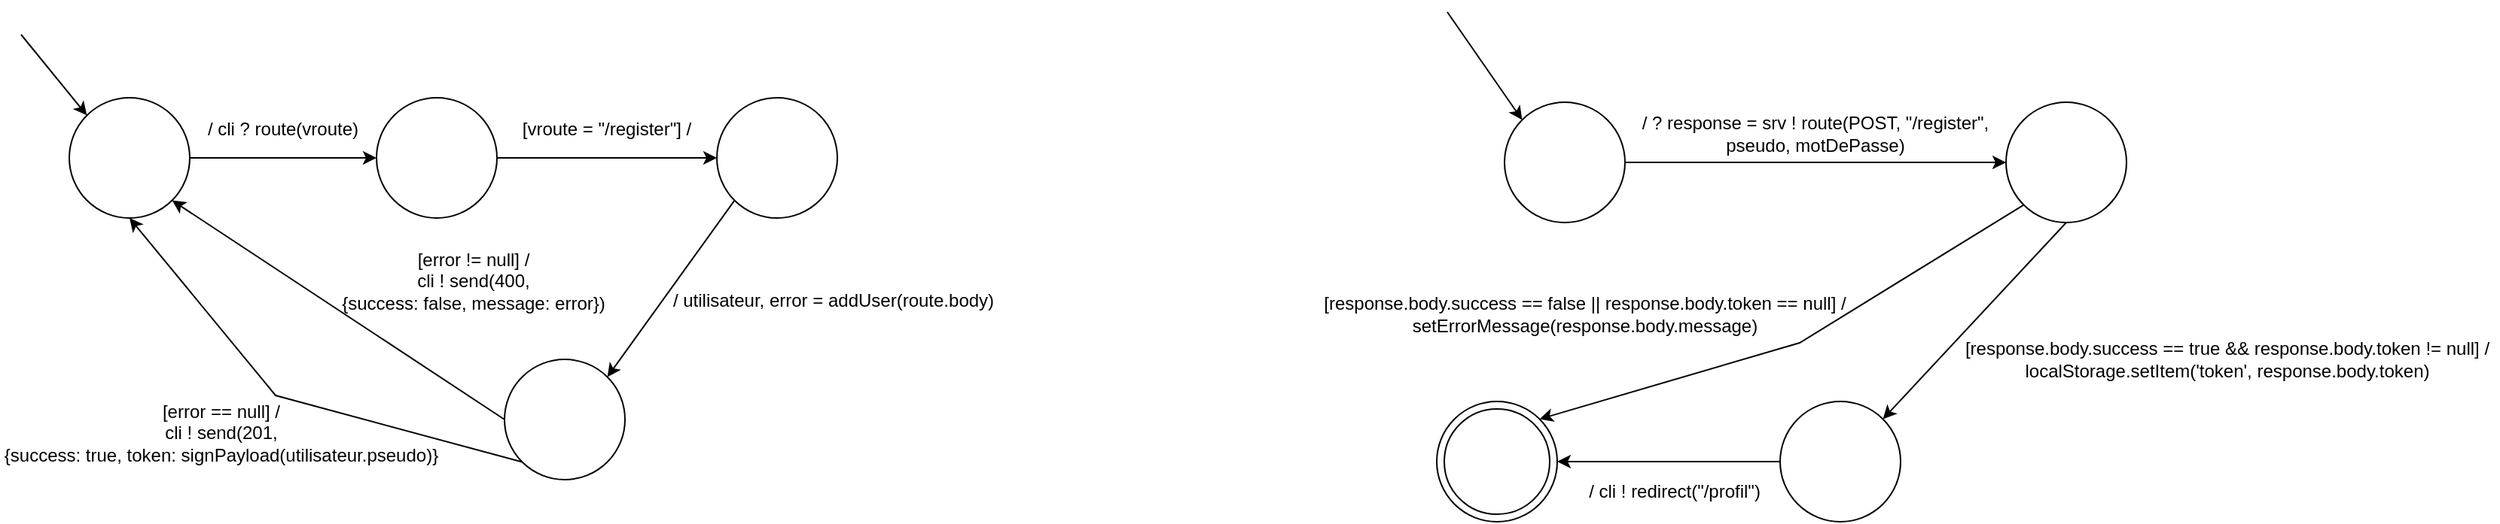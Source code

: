 <mxfile version="24.2.2" type="device">
  <diagram name="Page-1" id="YfUc9naM1VDZPnNG6dpG">
    <mxGraphModel dx="1753" dy="961" grid="0" gridSize="10" guides="1" tooltips="1" connect="1" arrows="1" fold="1" page="0" pageScale="1" pageWidth="827" pageHeight="1169" math="0" shadow="0">
      <root>
        <mxCell id="0" />
        <mxCell id="1" parent="0" />
        <mxCell id="hlVn3Kzb3NpEhKokdLas-1" value="" style="ellipse;whiteSpace=wrap;html=1;aspect=fixed;" vertex="1" parent="1">
          <mxGeometry x="242" y="243" width="80" height="80" as="geometry" />
        </mxCell>
        <mxCell id="hlVn3Kzb3NpEhKokdLas-2" value="" style="endArrow=classic;html=1;rounded=0;entryX=0;entryY=0;entryDx=0;entryDy=0;" edge="1" parent="1" target="hlVn3Kzb3NpEhKokdLas-1">
          <mxGeometry relative="1" as="geometry">
            <mxPoint x="210" y="201" as="sourcePoint" />
            <mxPoint x="360" y="310" as="targetPoint" />
          </mxGeometry>
        </mxCell>
        <mxCell id="hlVn3Kzb3NpEhKokdLas-4" value="" style="ellipse;whiteSpace=wrap;html=1;aspect=fixed;" vertex="1" parent="1">
          <mxGeometry x="446" y="243" width="80" height="80" as="geometry" />
        </mxCell>
        <mxCell id="hlVn3Kzb3NpEhKokdLas-5" value="" style="endArrow=classic;html=1;rounded=0;entryX=0;entryY=0.5;entryDx=0;entryDy=0;exitX=1;exitY=0.5;exitDx=0;exitDy=0;" edge="1" parent="1" source="hlVn3Kzb3NpEhKokdLas-1" target="hlVn3Kzb3NpEhKokdLas-4">
          <mxGeometry width="50" height="50" relative="1" as="geometry">
            <mxPoint x="460" y="335" as="sourcePoint" />
            <mxPoint x="510" y="285" as="targetPoint" />
          </mxGeometry>
        </mxCell>
        <mxCell id="hlVn3Kzb3NpEhKokdLas-6" value="/ cli ? route(vroute)" style="text;html=1;align=center;verticalAlign=middle;whiteSpace=wrap;rounded=0;" vertex="1" parent="1">
          <mxGeometry x="329" y="249" width="110" height="30" as="geometry" />
        </mxCell>
        <mxCell id="hlVn3Kzb3NpEhKokdLas-7" value="" style="endArrow=classic;html=1;rounded=0;entryX=0;entryY=0.5;entryDx=0;entryDy=0;exitX=1;exitY=0.5;exitDx=0;exitDy=0;" edge="1" parent="1" target="hlVn3Kzb3NpEhKokdLas-8" source="hlVn3Kzb3NpEhKokdLas-4">
          <mxGeometry width="50" height="50" relative="1" as="geometry">
            <mxPoint x="571" y="283" as="sourcePoint" />
            <mxPoint x="629" y="333" as="targetPoint" />
          </mxGeometry>
        </mxCell>
        <mxCell id="hlVn3Kzb3NpEhKokdLas-8" value="" style="ellipse;whiteSpace=wrap;html=1;aspect=fixed;" vertex="1" parent="1">
          <mxGeometry x="672" y="243" width="80" height="80" as="geometry" />
        </mxCell>
        <mxCell id="hlVn3Kzb3NpEhKokdLas-9" value="[vroute = &quot;/register&quot;] /" style="text;html=1;align=center;verticalAlign=middle;whiteSpace=wrap;rounded=0;" vertex="1" parent="1">
          <mxGeometry x="536" y="249" width="126" height="30" as="geometry" />
        </mxCell>
        <mxCell id="hlVn3Kzb3NpEhKokdLas-10" value="" style="ellipse;whiteSpace=wrap;html=1;aspect=fixed;" vertex="1" parent="1">
          <mxGeometry x="531" y="417" width="80" height="80" as="geometry" />
        </mxCell>
        <mxCell id="hlVn3Kzb3NpEhKokdLas-11" value="" style="endArrow=classic;html=1;rounded=0;entryX=1;entryY=0;entryDx=0;entryDy=0;exitX=0;exitY=1;exitDx=0;exitDy=0;" edge="1" parent="1" source="hlVn3Kzb3NpEhKokdLas-8" target="hlVn3Kzb3NpEhKokdLas-10">
          <mxGeometry width="50" height="50" relative="1" as="geometry">
            <mxPoint x="793" y="425" as="sourcePoint" />
            <mxPoint x="843" y="375" as="targetPoint" />
          </mxGeometry>
        </mxCell>
        <mxCell id="hlVn3Kzb3NpEhKokdLas-12" value="/ utilisateur, error = addUser(route.body)" style="text;html=1;align=center;verticalAlign=middle;whiteSpace=wrap;rounded=0;" vertex="1" parent="1">
          <mxGeometry x="641" y="363" width="217" height="30" as="geometry" />
        </mxCell>
        <mxCell id="hlVn3Kzb3NpEhKokdLas-14" value="" style="endArrow=classic;html=1;rounded=0;entryX=1;entryY=1;entryDx=0;entryDy=0;exitX=0;exitY=0.5;exitDx=0;exitDy=0;" edge="1" parent="1" source="hlVn3Kzb3NpEhKokdLas-10" target="hlVn3Kzb3NpEhKokdLas-1">
          <mxGeometry width="50" height="50" relative="1" as="geometry">
            <mxPoint x="592" y="424" as="sourcePoint" />
            <mxPoint x="642" y="374" as="targetPoint" />
          </mxGeometry>
        </mxCell>
        <mxCell id="hlVn3Kzb3NpEhKokdLas-15" value="[error != null] /&lt;div&gt;cli ! send(400,&lt;/div&gt;&lt;div&gt;{success: false, message: error})&lt;/div&gt;" style="text;html=1;align=center;verticalAlign=middle;whiteSpace=wrap;rounded=0;" vertex="1" parent="1">
          <mxGeometry x="419" y="350" width="183" height="30" as="geometry" />
        </mxCell>
        <mxCell id="hlVn3Kzb3NpEhKokdLas-17" value="" style="endArrow=classic;html=1;rounded=0;entryX=0.5;entryY=1;entryDx=0;entryDy=0;exitX=0;exitY=1;exitDx=0;exitDy=0;" edge="1" parent="1" source="hlVn3Kzb3NpEhKokdLas-10" target="hlVn3Kzb3NpEhKokdLas-1">
          <mxGeometry width="50" height="50" relative="1" as="geometry">
            <mxPoint x="592" y="424" as="sourcePoint" />
            <mxPoint x="357.0" y="457" as="targetPoint" />
            <Array as="points">
              <mxPoint x="379" y="441" />
            </Array>
          </mxGeometry>
        </mxCell>
        <mxCell id="hlVn3Kzb3NpEhKokdLas-18" value="[error == null] /&lt;div&gt;cli ! send(201,&lt;/div&gt;&lt;div&gt;{success: true, token: signPayload(utilisateur.pseudo)}&lt;/div&gt;" style="text;html=1;align=center;verticalAlign=middle;whiteSpace=wrap;rounded=0;" vertex="1" parent="1">
          <mxGeometry x="196" y="451" width="294" height="30" as="geometry" />
        </mxCell>
        <mxCell id="hlVn3Kzb3NpEhKokdLas-19" value="" style="ellipse;whiteSpace=wrap;html=1;aspect=fixed;" vertex="1" parent="1">
          <mxGeometry x="1195" y="246" width="80" height="80" as="geometry" />
        </mxCell>
        <mxCell id="hlVn3Kzb3NpEhKokdLas-20" value="" style="endArrow=classic;html=1;rounded=0;entryX=0;entryY=0;entryDx=0;entryDy=0;" edge="1" parent="1" target="hlVn3Kzb3NpEhKokdLas-19">
          <mxGeometry width="50" height="50" relative="1" as="geometry">
            <mxPoint x="1157" y="186" as="sourcePoint" />
            <mxPoint x="1440" y="359" as="targetPoint" />
          </mxGeometry>
        </mxCell>
        <mxCell id="hlVn3Kzb3NpEhKokdLas-21" value="" style="ellipse;whiteSpace=wrap;html=1;aspect=fixed;" vertex="1" parent="1">
          <mxGeometry x="1528" y="246" width="80" height="80" as="geometry" />
        </mxCell>
        <mxCell id="hlVn3Kzb3NpEhKokdLas-22" value="" style="endArrow=classic;html=1;rounded=0;entryX=0;entryY=0.5;entryDx=0;entryDy=0;exitX=1;exitY=0.5;exitDx=0;exitDy=0;" edge="1" parent="1" source="hlVn3Kzb3NpEhKokdLas-19" target="hlVn3Kzb3NpEhKokdLas-21">
          <mxGeometry width="50" height="50" relative="1" as="geometry">
            <mxPoint x="1371" y="343" as="sourcePoint" />
            <mxPoint x="1421" y="293" as="targetPoint" />
          </mxGeometry>
        </mxCell>
        <mxCell id="hlVn3Kzb3NpEhKokdLas-23" value="/ ? response = srv ! route(POST, &quot;/register&quot;,&lt;div&gt;pseudo, motDePasse)&lt;/div&gt;" style="text;html=1;align=center;verticalAlign=middle;whiteSpace=wrap;rounded=0;" vertex="1" parent="1">
          <mxGeometry x="1283" y="252" width="237" height="30" as="geometry" />
        </mxCell>
        <mxCell id="hlVn3Kzb3NpEhKokdLas-25" value="" style="endArrow=classic;html=1;rounded=0;entryX=1;entryY=0;entryDx=0;entryDy=0;exitX=0.5;exitY=1;exitDx=0;exitDy=0;" edge="1" parent="1" source="hlVn3Kzb3NpEhKokdLas-21" target="hlVn3Kzb3NpEhKokdLas-33">
          <mxGeometry width="50" height="50" relative="1" as="geometry">
            <mxPoint x="1397" y="343" as="sourcePoint" />
            <mxPoint x="1568" y="408" as="targetPoint" />
            <Array as="points" />
          </mxGeometry>
        </mxCell>
        <mxCell id="hlVn3Kzb3NpEhKokdLas-26" value="[response.body.success == true &amp;amp;&amp;amp; response.body.token != null] /&lt;div&gt;localStorage.setItem(&#39;token&#39;, response.body.token)&lt;/div&gt;" style="text;html=1;align=center;verticalAlign=middle;whiteSpace=wrap;rounded=0;" vertex="1" parent="1">
          <mxGeometry x="1495" y="402" width="360" height="30" as="geometry" />
        </mxCell>
        <mxCell id="hlVn3Kzb3NpEhKokdLas-28" value="" style="endArrow=classic;html=1;rounded=0;exitX=0;exitY=1;exitDx=0;exitDy=0;entryX=1;entryY=0;entryDx=0;entryDy=0;" edge="1" parent="1" source="hlVn3Kzb3NpEhKokdLas-21" target="hlVn3Kzb3NpEhKokdLas-32">
          <mxGeometry width="50" height="50" relative="1" as="geometry">
            <mxPoint x="1510" y="324" as="sourcePoint" />
            <mxPoint x="1560" y="274" as="targetPoint" />
            <Array as="points">
              <mxPoint x="1391" y="406" />
            </Array>
          </mxGeometry>
        </mxCell>
        <mxCell id="hlVn3Kzb3NpEhKokdLas-29" value="[response.body.success == false || response.body.token == null] /&lt;div&gt;setErrorMessage(response.body.message)&lt;/div&gt;" style="text;html=1;align=center;verticalAlign=middle;whiteSpace=wrap;rounded=0;" vertex="1" parent="1">
          <mxGeometry x="1070" y="372" width="357" height="30" as="geometry" />
        </mxCell>
        <mxCell id="hlVn3Kzb3NpEhKokdLas-32" value="" style="ellipse;whiteSpace=wrap;html=1;aspect=fixed;" vertex="1" parent="1">
          <mxGeometry x="1150" y="445" width="80" height="80" as="geometry" />
        </mxCell>
        <mxCell id="hlVn3Kzb3NpEhKokdLas-30" value="" style="ellipse;whiteSpace=wrap;html=1;aspect=fixed;" vertex="1" parent="1">
          <mxGeometry x="1155" y="450" width="70" height="70" as="geometry" />
        </mxCell>
        <mxCell id="hlVn3Kzb3NpEhKokdLas-33" value="" style="ellipse;whiteSpace=wrap;html=1;aspect=fixed;" vertex="1" parent="1">
          <mxGeometry x="1378" y="445" width="80" height="80" as="geometry" />
        </mxCell>
        <mxCell id="hlVn3Kzb3NpEhKokdLas-35" value="" style="endArrow=classic;html=1;rounded=0;entryX=1;entryY=0.5;entryDx=0;entryDy=0;exitX=0;exitY=0.5;exitDx=0;exitDy=0;" edge="1" parent="1" source="hlVn3Kzb3NpEhKokdLas-33" target="hlVn3Kzb3NpEhKokdLas-32">
          <mxGeometry width="50" height="50" relative="1" as="geometry">
            <mxPoint x="1369" y="581" as="sourcePoint" />
            <mxPoint x="1419" y="531" as="targetPoint" />
          </mxGeometry>
        </mxCell>
        <mxCell id="hlVn3Kzb3NpEhKokdLas-36" value="/ cli ! redirect(&quot;/profil&quot;)" style="text;html=1;align=center;verticalAlign=middle;whiteSpace=wrap;rounded=0;" vertex="1" parent="1">
          <mxGeometry x="1244" y="490" width="128" height="30" as="geometry" />
        </mxCell>
      </root>
    </mxGraphModel>
  </diagram>
</mxfile>

